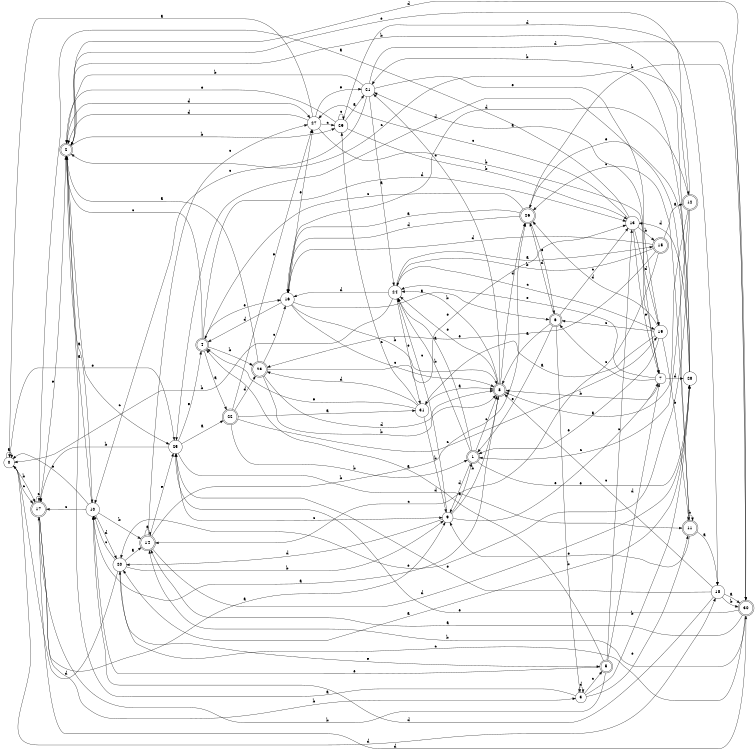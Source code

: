 digraph n26_4 {
__start0 [label="" shape="none"];

rankdir=LR;
size="8,5";

s0 [style="filled", color="black", fillcolor="white" shape="circle", label="0"];
s1 [style="rounded,filled", color="black", fillcolor="white" shape="doublecircle", label="1"];
s2 [style="rounded,filled", color="black", fillcolor="white" shape="doublecircle", label="2"];
s3 [style="filled", color="black", fillcolor="white" shape="circle", label="3"];
s4 [style="rounded,filled", color="black", fillcolor="white" shape="doublecircle", label="4"];
s5 [style="rounded,filled", color="black", fillcolor="white" shape="doublecircle", label="5"];
s6 [style="rounded,filled", color="black", fillcolor="white" shape="doublecircle", label="6"];
s7 [style="filled", color="black", fillcolor="white" shape="circle", label="7"];
s8 [style="rounded,filled", color="black", fillcolor="white" shape="doublecircle", label="8"];
s9 [style="filled", color="black", fillcolor="white" shape="circle", label="9"];
s10 [style="filled", color="black", fillcolor="white" shape="circle", label="10"];
s11 [style="rounded,filled", color="black", fillcolor="white" shape="doublecircle", label="11"];
s12 [style="rounded,filled", color="black", fillcolor="white" shape="doublecircle", label="12"];
s13 [style="filled", color="black", fillcolor="white" shape="circle", label="13"];
s14 [style="rounded,filled", color="black", fillcolor="white" shape="doublecircle", label="14"];
s15 [style="rounded,filled", color="black", fillcolor="white" shape="doublecircle", label="15"];
s16 [style="filled", color="black", fillcolor="white" shape="circle", label="16"];
s17 [style="rounded,filled", color="black", fillcolor="white" shape="doublecircle", label="17"];
s18 [style="filled", color="black", fillcolor="white" shape="circle", label="18"];
s19 [style="filled", color="black", fillcolor="white" shape="circle", label="19"];
s20 [style="filled", color="black", fillcolor="white" shape="circle", label="20"];
s21 [style="filled", color="black", fillcolor="white" shape="circle", label="21"];
s22 [style="rounded,filled", color="black", fillcolor="white" shape="doublecircle", label="22"];
s23 [style="rounded,filled", color="black", fillcolor="white" shape="doublecircle", label="23"];
s24 [style="filled", color="black", fillcolor="white" shape="circle", label="24"];
s25 [style="filled", color="black", fillcolor="white" shape="circle", label="25"];
s26 [style="rounded,filled", color="black", fillcolor="white" shape="doublecircle", label="26"];
s27 [style="filled", color="black", fillcolor="white" shape="circle", label="27"];
s28 [style="filled", color="black", fillcolor="white" shape="circle", label="28"];
s29 [style="filled", color="black", fillcolor="white" shape="circle", label="29"];
s30 [style="rounded,filled", color="black", fillcolor="white" shape="doublecircle", label="30"];
s31 [style="filled", color="black", fillcolor="white" shape="circle", label="31"];
s0 -> s0 [label="a"];
s0 -> s17 [label="b"];
s0 -> s17 [label="c"];
s0 -> s18 [label="d"];
s0 -> s25 [label="e"];
s1 -> s24 [label="a"];
s1 -> s24 [label="b"];
s1 -> s8 [label="c"];
s1 -> s9 [label="d"];
s1 -> s28 [label="e"];
s2 -> s10 [label="a"];
s2 -> s29 [label="b"];
s2 -> s25 [label="c"];
s2 -> s27 [label="d"];
s2 -> s12 [label="e"];
s3 -> s2 [label="a"];
s3 -> s28 [label="b"];
s3 -> s5 [label="c"];
s3 -> s3 [label="d"];
s3 -> s11 [label="e"];
s4 -> s22 [label="a"];
s4 -> s23 [label="b"];
s4 -> s2 [label="c"];
s4 -> s13 [label="d"];
s4 -> s16 [label="e"];
s5 -> s4 [label="a"];
s5 -> s17 [label="b"];
s5 -> s13 [label="c"];
s5 -> s7 [label="d"];
s5 -> s10 [label="e"];
s6 -> s8 [label="a"];
s6 -> s3 [label="b"];
s6 -> s13 [label="c"];
s6 -> s26 [label="d"];
s6 -> s1 [label="e"];
s7 -> s21 [label="a"];
s7 -> s8 [label="b"];
s7 -> s6 [label="c"];
s7 -> s28 [label="d"];
s7 -> s24 [label="e"];
s8 -> s10 [label="a"];
s8 -> s24 [label="b"];
s8 -> s21 [label="c"];
s8 -> s26 [label="d"];
s8 -> s24 [label="e"];
s9 -> s1 [label="a"];
s9 -> s8 [label="b"];
s9 -> s24 [label="c"];
s9 -> s20 [label="d"];
s9 -> s7 [label="e"];
s10 -> s2 [label="a"];
s10 -> s14 [label="b"];
s10 -> s17 [label="c"];
s10 -> s20 [label="d"];
s10 -> s0 [label="e"];
s11 -> s18 [label="a"];
s11 -> s11 [label="b"];
s11 -> s26 [label="c"];
s11 -> s25 [label="d"];
s11 -> s9 [label="e"];
s12 -> s8 [label="a"];
s12 -> s21 [label="b"];
s12 -> s1 [label="c"];
s12 -> s16 [label="d"];
s12 -> s20 [label="e"];
s13 -> s17 [label="a"];
s13 -> s15 [label="b"];
s13 -> s27 [label="c"];
s13 -> s19 [label="d"];
s13 -> s7 [label="e"];
s14 -> s14 [label="a"];
s14 -> s26 [label="b"];
s14 -> s27 [label="c"];
s14 -> s28 [label="d"];
s14 -> s25 [label="e"];
s15 -> s12 [label="a"];
s15 -> s24 [label="b"];
s15 -> s14 [label="c"];
s15 -> s16 [label="d"];
s15 -> s23 [label="e"];
s16 -> s6 [label="a"];
s16 -> s8 [label="b"];
s16 -> s8 [label="c"];
s16 -> s4 [label="d"];
s16 -> s27 [label="e"];
s17 -> s9 [label="a"];
s17 -> s3 [label="b"];
s17 -> s17 [label="c"];
s17 -> s30 [label="d"];
s17 -> s2 [label="e"];
s18 -> s30 [label="a"];
s18 -> s30 [label="b"];
s18 -> s8 [label="c"];
s18 -> s10 [label="d"];
s18 -> s25 [label="e"];
s19 -> s31 [label="a"];
s19 -> s11 [label="b"];
s19 -> s6 [label="c"];
s19 -> s26 [label="d"];
s19 -> s1 [label="e"];
s20 -> s14 [label="a"];
s20 -> s9 [label="b"];
s20 -> s10 [label="c"];
s20 -> s0 [label="d"];
s20 -> s5 [label="e"];
s21 -> s24 [label="a"];
s21 -> s2 [label="b"];
s21 -> s10 [label="c"];
s21 -> s30 [label="d"];
s21 -> s19 [label="e"];
s22 -> s31 [label="a"];
s22 -> s1 [label="b"];
s22 -> s19 [label="c"];
s22 -> s23 [label="d"];
s22 -> s27 [label="e"];
s23 -> s2 [label="a"];
s23 -> s8 [label="b"];
s23 -> s16 [label="c"];
s23 -> s8 [label="d"];
s23 -> s13 [label="e"];
s24 -> s15 [label="a"];
s24 -> s0 [label="b"];
s24 -> s19 [label="c"];
s24 -> s16 [label="d"];
s24 -> s31 [label="e"];
s25 -> s22 [label="a"];
s25 -> s17 [label="b"];
s25 -> s9 [label="c"];
s25 -> s11 [label="d"];
s25 -> s4 [label="e"];
s26 -> s16 [label="a"];
s26 -> s30 [label="b"];
s26 -> s4 [label="c"];
s26 -> s16 [label="d"];
s26 -> s6 [label="e"];
s27 -> s0 [label="a"];
s27 -> s7 [label="b"];
s27 -> s29 [label="c"];
s27 -> s2 [label="d"];
s27 -> s21 [label="e"];
s28 -> s20 [label="a"];
s28 -> s2 [label="b"];
s28 -> s2 [label="c"];
s28 -> s13 [label="d"];
s28 -> s26 [label="e"];
s29 -> s21 [label="a"];
s29 -> s13 [label="b"];
s29 -> s29 [label="c"];
s29 -> s18 [label="d"];
s29 -> s2 [label="e"];
s30 -> s14 [label="a"];
s30 -> s14 [label="b"];
s30 -> s20 [label="c"];
s30 -> s2 [label="d"];
s30 -> s25 [label="e"];
s31 -> s8 [label="a"];
s31 -> s9 [label="b"];
s31 -> s29 [label="c"];
s31 -> s23 [label="d"];
s31 -> s4 [label="e"];

}